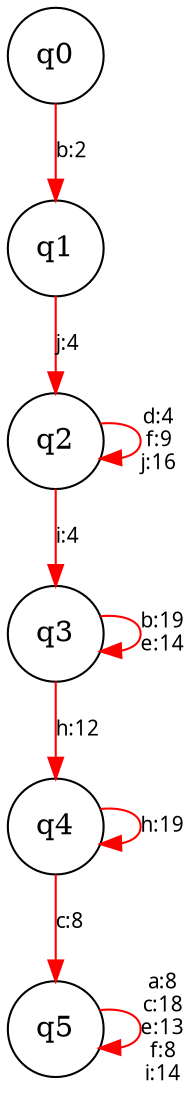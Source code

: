digraph G {
  center=1;
  size="80,10";
  0 [label="q0", shape="circle"];
  1 [label="q1", shape="circle"];
  2 [label="q2", shape="circle"];
  3 [label="q3", shape="circle"];
  4 [label="q4", shape="circle"];
  5 [label="q5", shape="circle"];
  0 -> 1 [label="b:2\n", color="red", fontname="NimbusMonL-Regu", labeljust="r", fontsize=10];
  1 -> 2 [label="j:4\n", color="red", fontname="NimbusMonL-Regu", labeljust="r", fontsize=10];
  2 -> 2 [label="d:4\nf:9\nj:16\n", color="red", fontname="NimbusMonL-Regu", labeljust="r", fontsize=10];
  2 -> 3 [label="i:4\n", color="red", fontname="NimbusMonL-Regu", labeljust="r", fontsize=10];
  3 -> 3 [label="b:19\ne:14\n", color="red", fontname="NimbusMonL-Regu", labeljust="r", fontsize=10];
  3 -> 4 [label="h:12\n", color="red", fontname="NimbusMonL-Regu", labeljust="r", fontsize=10];
  4 -> 4 [label="h:19\n", color="red", fontname="NimbusMonL-Regu", labeljust="r", fontsize=10];
  4 -> 5 [label="c:8\n", color="red", fontname="NimbusMonL-Regu", labeljust="r", fontsize=10];
  5 -> 5 [label="a:8\nc:18\ne:13\nf:8\ni:14\n", color="red", fontname="NimbusMonL-Regu", labeljust="r", fontsize=10];
}
